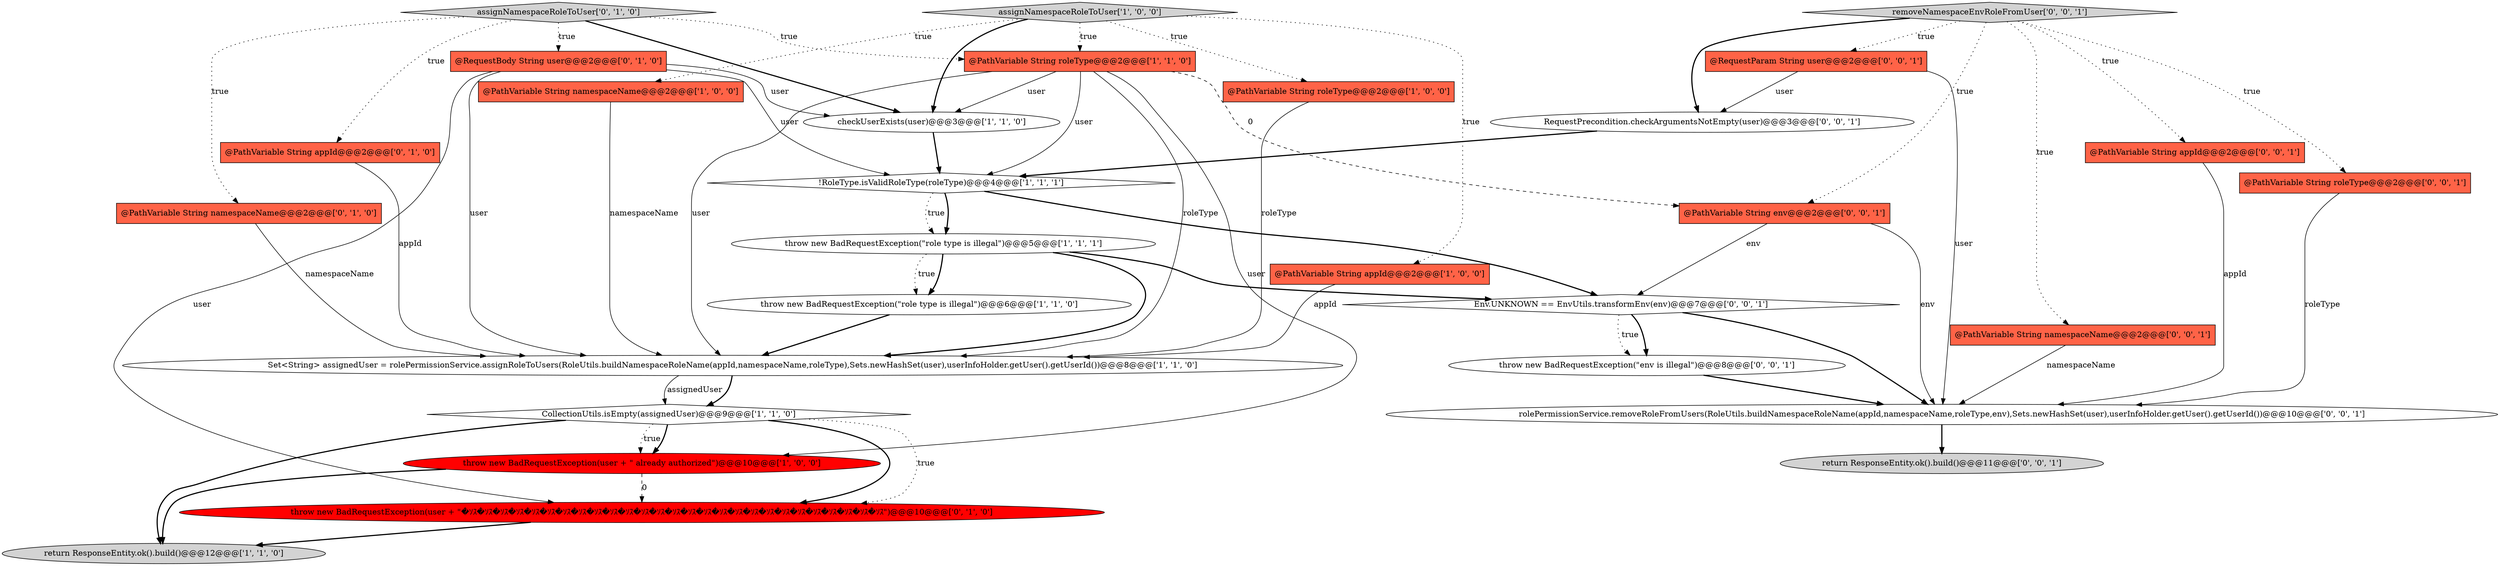 digraph {
13 [style = filled, label = "throw new BadRequestException(user + \"�ｿｽ�ｿｽ�ｿｽ�ｿｽ�ｿｽ�ｿｽ�ｿｽ�ｿｽ�ｿｽ�ｿｽ�ｿｽ�ｿｽ�ｿｽ�ｿｽ�ｿｽ�ｿｽ�ｿｽ�ｿｽ�ｿｽ�ｿｽ�ｿｽ�ｿｽ�ｿｽ�ｿｽ�ｿｽ�ｿｽ�ｿｽ\")@@@10@@@['0', '1', '0']", fillcolor = red, shape = ellipse image = "AAA1AAABBB2BBB"];
2 [style = filled, label = "throw new BadRequestException(\"role type is illegal\")@@@5@@@['1', '1', '1']", fillcolor = white, shape = ellipse image = "AAA0AAABBB1BBB"];
8 [style = filled, label = "throw new BadRequestException(user + \" already authorized\")@@@10@@@['1', '0', '0']", fillcolor = red, shape = ellipse image = "AAA1AAABBB1BBB"];
25 [style = filled, label = "@RequestParam String user@@@2@@@['0', '0', '1']", fillcolor = tomato, shape = box image = "AAA0AAABBB3BBB"];
5 [style = filled, label = "return ResponseEntity.ok().build()@@@12@@@['1', '1', '0']", fillcolor = lightgray, shape = ellipse image = "AAA0AAABBB1BBB"];
19 [style = filled, label = "@PathVariable String namespaceName@@@2@@@['0', '0', '1']", fillcolor = tomato, shape = box image = "AAA0AAABBB3BBB"];
7 [style = filled, label = "@PathVariable String roleType@@@2@@@['1', '0', '0']", fillcolor = tomato, shape = box image = "AAA0AAABBB1BBB"];
11 [style = filled, label = "!RoleType.isValidRoleType(roleType)@@@4@@@['1', '1', '1']", fillcolor = white, shape = diamond image = "AAA0AAABBB1BBB"];
24 [style = filled, label = "@PathVariable String appId@@@2@@@['0', '0', '1']", fillcolor = tomato, shape = box image = "AAA0AAABBB3BBB"];
9 [style = filled, label = "@PathVariable String roleType@@@2@@@['1', '1', '0']", fillcolor = tomato, shape = box image = "AAA0AAABBB1BBB"];
17 [style = filled, label = "@PathVariable String appId@@@2@@@['0', '1', '0']", fillcolor = tomato, shape = box image = "AAA0AAABBB2BBB"];
16 [style = filled, label = "assignNamespaceRoleToUser['0', '1', '0']", fillcolor = lightgray, shape = diamond image = "AAA0AAABBB2BBB"];
26 [style = filled, label = "@PathVariable String env@@@2@@@['0', '0', '1']", fillcolor = tomato, shape = box image = "AAA0AAABBB3BBB"];
28 [style = filled, label = "RequestPrecondition.checkArgumentsNotEmpty(user)@@@3@@@['0', '0', '1']", fillcolor = white, shape = ellipse image = "AAA0AAABBB3BBB"];
4 [style = filled, label = "checkUserExists(user)@@@3@@@['1', '1', '0']", fillcolor = white, shape = ellipse image = "AAA0AAABBB1BBB"];
1 [style = filled, label = "@PathVariable String appId@@@2@@@['1', '0', '0']", fillcolor = tomato, shape = box image = "AAA0AAABBB1BBB"];
20 [style = filled, label = "@PathVariable String roleType@@@2@@@['0', '0', '1']", fillcolor = tomato, shape = box image = "AAA0AAABBB3BBB"];
14 [style = filled, label = "@PathVariable String namespaceName@@@2@@@['0', '1', '0']", fillcolor = tomato, shape = box image = "AAA0AAABBB2BBB"];
12 [style = filled, label = "Set<String> assignedUser = rolePermissionService.assignRoleToUsers(RoleUtils.buildNamespaceRoleName(appId,namespaceName,roleType),Sets.newHashSet(user),userInfoHolder.getUser().getUserId())@@@8@@@['1', '1', '0']", fillcolor = white, shape = ellipse image = "AAA0AAABBB1BBB"];
0 [style = filled, label = "CollectionUtils.isEmpty(assignedUser)@@@9@@@['1', '1', '0']", fillcolor = white, shape = diamond image = "AAA0AAABBB1BBB"];
18 [style = filled, label = "return ResponseEntity.ok().build()@@@11@@@['0', '0', '1']", fillcolor = lightgray, shape = ellipse image = "AAA0AAABBB3BBB"];
3 [style = filled, label = "@PathVariable String namespaceName@@@2@@@['1', '0', '0']", fillcolor = tomato, shape = box image = "AAA0AAABBB1BBB"];
27 [style = filled, label = "rolePermissionService.removeRoleFromUsers(RoleUtils.buildNamespaceRoleName(appId,namespaceName,roleType,env),Sets.newHashSet(user),userInfoHolder.getUser().getUserId())@@@10@@@['0', '0', '1']", fillcolor = white, shape = ellipse image = "AAA0AAABBB3BBB"];
22 [style = filled, label = "throw new BadRequestException(\"env is illegal\")@@@8@@@['0', '0', '1']", fillcolor = white, shape = ellipse image = "AAA0AAABBB3BBB"];
15 [style = filled, label = "@RequestBody String user@@@2@@@['0', '1', '0']", fillcolor = tomato, shape = box image = "AAA0AAABBB2BBB"];
21 [style = filled, label = "Env.UNKNOWN == EnvUtils.transformEnv(env)@@@7@@@['0', '0', '1']", fillcolor = white, shape = diamond image = "AAA0AAABBB3BBB"];
10 [style = filled, label = "throw new BadRequestException(\"role type is illegal\")@@@6@@@['1', '1', '0']", fillcolor = white, shape = ellipse image = "AAA0AAABBB1BBB"];
6 [style = filled, label = "assignNamespaceRoleToUser['1', '0', '0']", fillcolor = lightgray, shape = diamond image = "AAA0AAABBB1BBB"];
23 [style = filled, label = "removeNamespaceEnvRoleFromUser['0', '0', '1']", fillcolor = lightgray, shape = diamond image = "AAA0AAABBB3BBB"];
2->10 [style = dotted, label="true"];
1->12 [style = solid, label="appId"];
26->21 [style = solid, label="env"];
27->18 [style = bold, label=""];
9->12 [style = solid, label="user"];
9->8 [style = solid, label="user"];
16->9 [style = dotted, label="true"];
0->13 [style = dotted, label="true"];
14->12 [style = solid, label="namespaceName"];
0->13 [style = bold, label=""];
21->27 [style = bold, label=""];
20->27 [style = solid, label="roleType"];
28->11 [style = bold, label=""];
11->21 [style = bold, label=""];
16->17 [style = dotted, label="true"];
6->1 [style = dotted, label="true"];
3->12 [style = solid, label="namespaceName"];
21->22 [style = dotted, label="true"];
23->19 [style = dotted, label="true"];
2->10 [style = bold, label=""];
15->4 [style = solid, label="user"];
15->11 [style = solid, label="user"];
24->27 [style = solid, label="appId"];
12->0 [style = bold, label=""];
25->27 [style = solid, label="user"];
11->2 [style = bold, label=""];
2->12 [style = bold, label=""];
7->12 [style = solid, label="roleType"];
8->13 [style = dashed, label="0"];
23->28 [style = bold, label=""];
0->8 [style = dotted, label="true"];
6->4 [style = bold, label=""];
23->20 [style = dotted, label="true"];
11->2 [style = dotted, label="true"];
23->26 [style = dotted, label="true"];
8->5 [style = bold, label=""];
15->13 [style = solid, label="user"];
22->27 [style = bold, label=""];
6->9 [style = dotted, label="true"];
21->22 [style = bold, label=""];
12->0 [style = solid, label="assignedUser"];
10->12 [style = bold, label=""];
2->21 [style = bold, label=""];
9->4 [style = solid, label="user"];
16->14 [style = dotted, label="true"];
0->8 [style = bold, label=""];
9->26 [style = dashed, label="0"];
19->27 [style = solid, label="namespaceName"];
26->27 [style = solid, label="env"];
25->28 [style = solid, label="user"];
13->5 [style = bold, label=""];
6->7 [style = dotted, label="true"];
9->11 [style = solid, label="user"];
16->4 [style = bold, label=""];
6->3 [style = dotted, label="true"];
4->11 [style = bold, label=""];
23->24 [style = dotted, label="true"];
15->12 [style = solid, label="user"];
23->25 [style = dotted, label="true"];
9->12 [style = solid, label="roleType"];
0->5 [style = bold, label=""];
16->15 [style = dotted, label="true"];
17->12 [style = solid, label="appId"];
}

